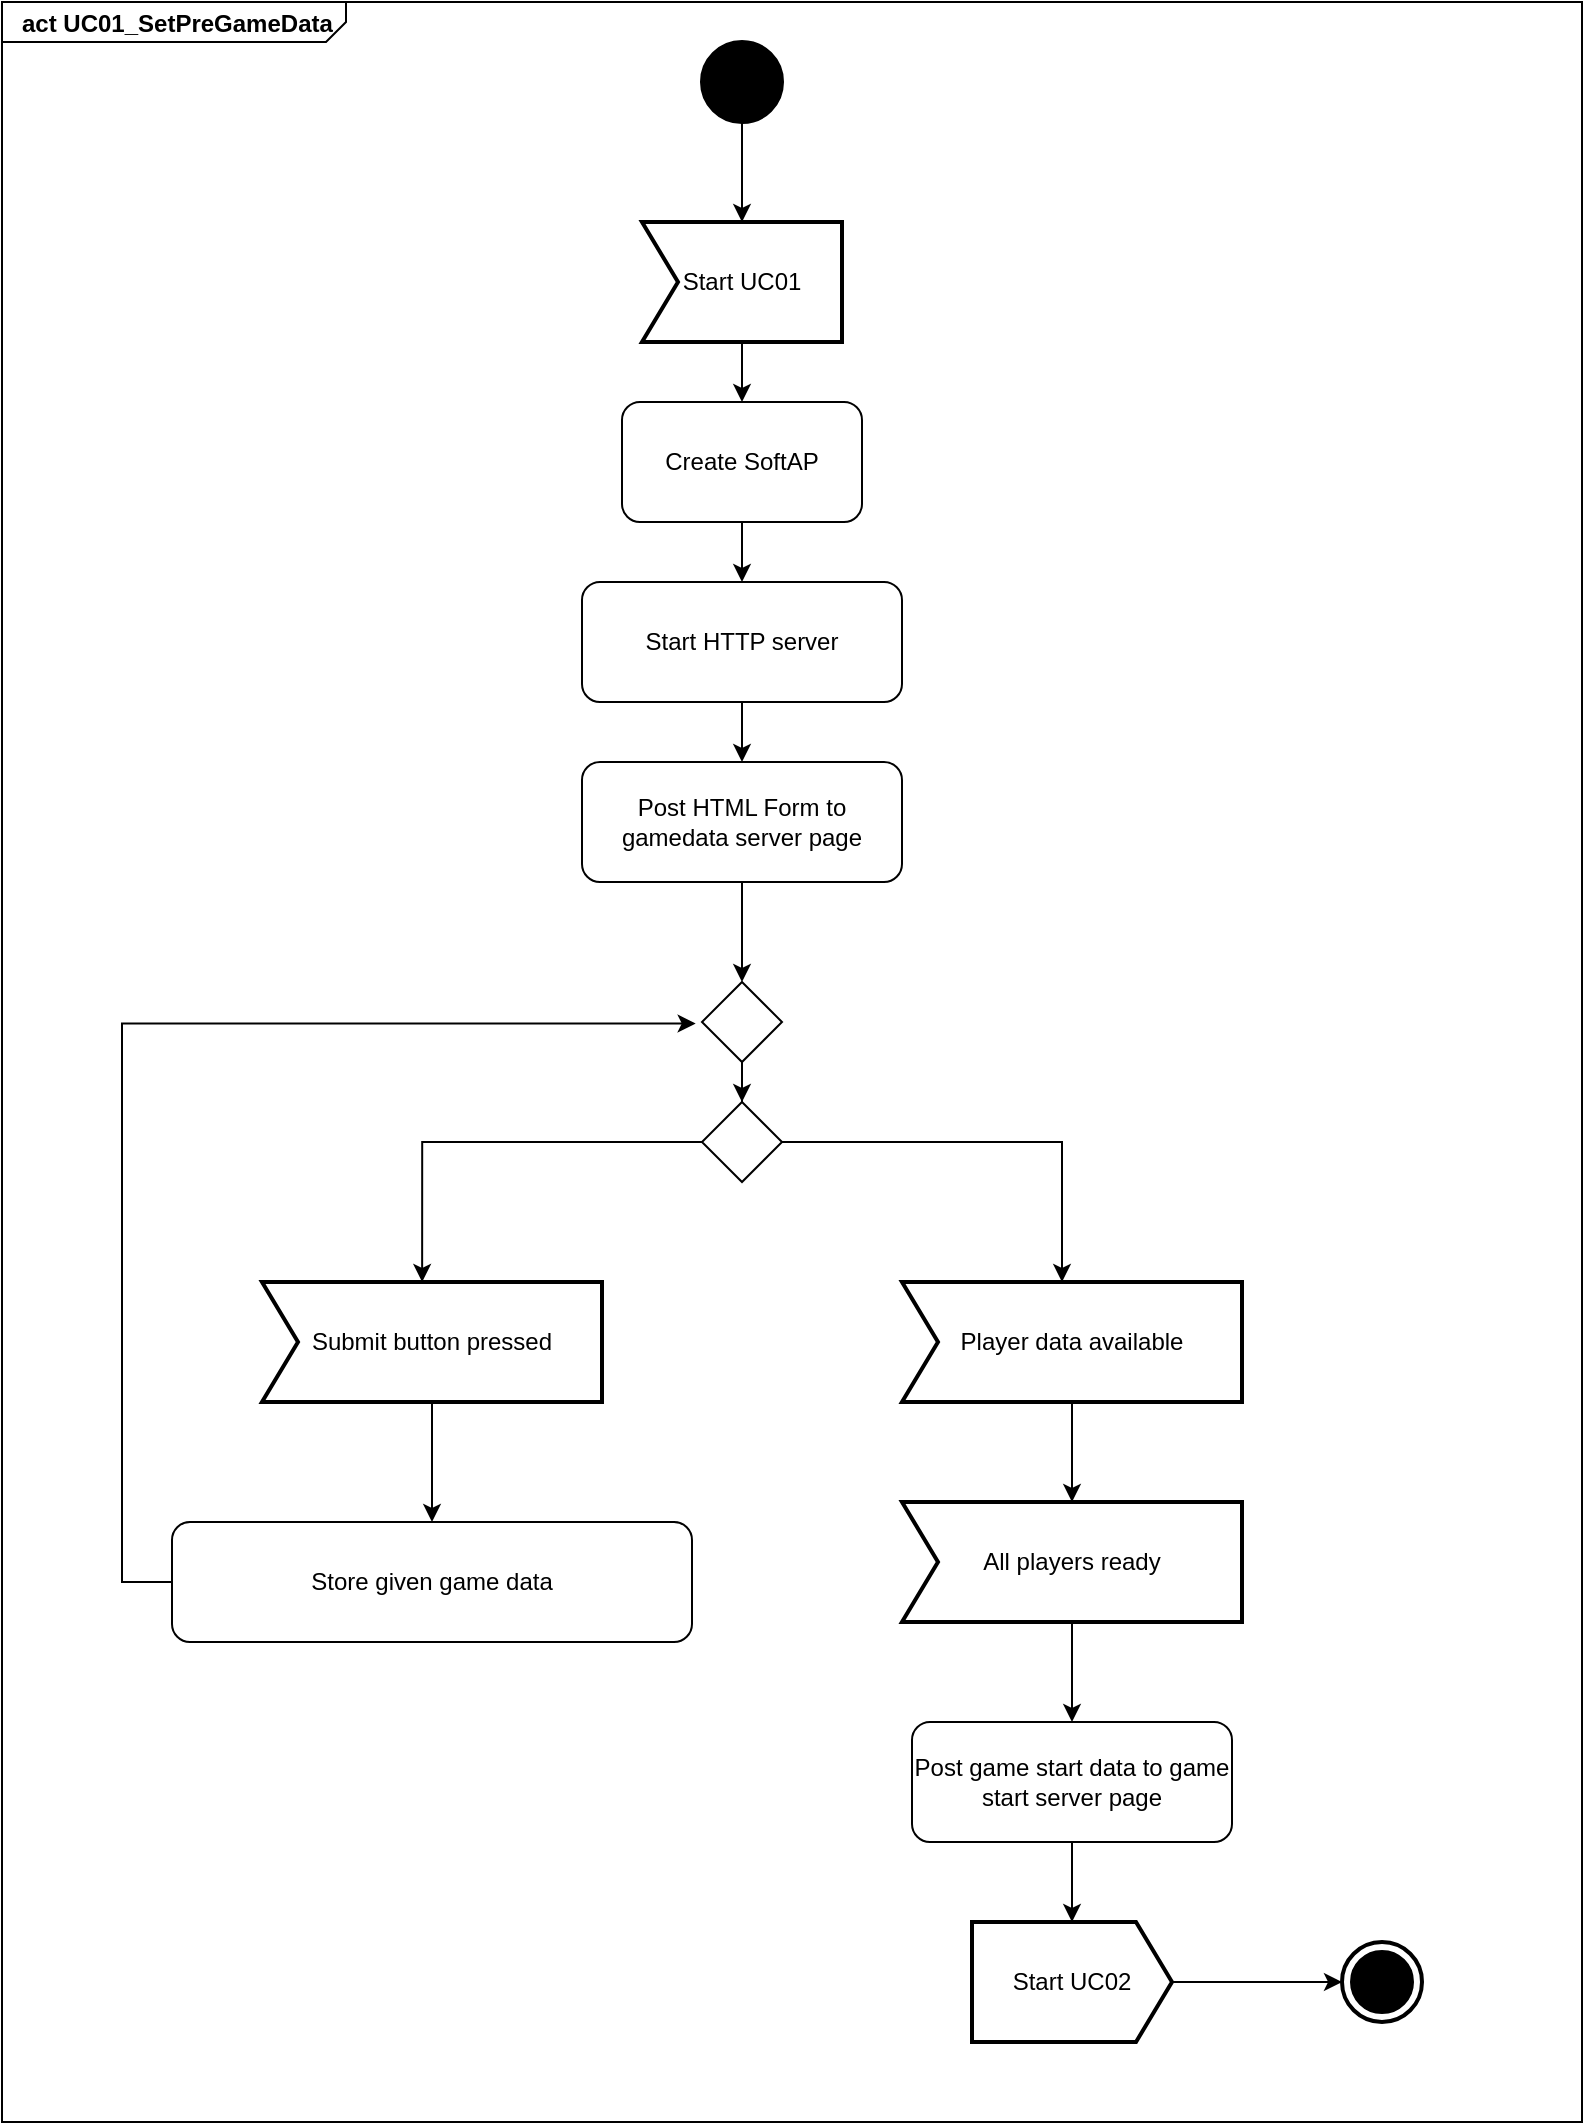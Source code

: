 <mxfile version="21.6.8" type="device">
  <diagram name="Page-1" id="tNFKdMyMKL69VixrteH1">
    <mxGraphModel dx="792" dy="1228" grid="1" gridSize="10" guides="1" tooltips="1" connect="1" arrows="1" fold="1" page="1" pageScale="1" pageWidth="827" pageHeight="1169" math="0" shadow="0">
      <root>
        <mxCell id="0" />
        <mxCell id="1" parent="0" />
        <mxCell id="yOw9Vicc4QWqPHd1ReBU-1" value="&lt;p style=&quot;margin:0px;margin-top:4px;margin-left:10px;text-align:left;&quot;&gt;&lt;b&gt;act UC01_SetPreGameData&lt;/b&gt;&lt;/p&gt;&lt;p style=&quot;margin:0px;margin-top:4px;margin-left:10px;text-align:left;&quot;&gt;&lt;b&gt;&lt;br&gt;&lt;/b&gt;&lt;/p&gt;" style="html=1;shape=mxgraph.sysml.package;html=1;overflow=fill;whiteSpace=wrap;labelX=172;" parent="1" vertex="1">
          <mxGeometry width="790" height="1060" as="geometry" />
        </mxCell>
        <mxCell id="yOw9Vicc4QWqPHd1ReBU-6" style="edgeStyle=orthogonalEdgeStyle;rounded=0;orthogonalLoop=1;jettySize=auto;html=1;entryX=0.5;entryY=0;entryDx=0;entryDy=0;entryPerimeter=0;" parent="1" source="yOw9Vicc4QWqPHd1ReBU-2" target="60CE7GuSHBQ50yg11hoa-2" edge="1">
          <mxGeometry relative="1" as="geometry">
            <mxPoint x="371" y="120" as="targetPoint" />
          </mxGeometry>
        </mxCell>
        <mxCell id="yOw9Vicc4QWqPHd1ReBU-2" value="" style="shape=ellipse;html=1;fillColor=strokeColor;strokeWidth=2;verticalLabelPosition=bottom;verticalAlignment=top;perimeter=ellipsePerimeter;" parent="1" vertex="1">
          <mxGeometry x="350" y="20" width="40" height="40" as="geometry" />
        </mxCell>
        <mxCell id="yOw9Vicc4QWqPHd1ReBU-8" value="" style="edgeStyle=orthogonalEdgeStyle;rounded=0;orthogonalLoop=1;jettySize=auto;html=1;exitX=0.5;exitY=1;exitDx=0;exitDy=0;exitPerimeter=0;" parent="1" source="60CE7GuSHBQ50yg11hoa-2" target="yOw9Vicc4QWqPHd1ReBU-7" edge="1">
          <mxGeometry relative="1" as="geometry">
            <mxPoint x="371" y="200" as="sourcePoint" />
          </mxGeometry>
        </mxCell>
        <mxCell id="yOw9Vicc4QWqPHd1ReBU-10" value="" style="edgeStyle=orthogonalEdgeStyle;rounded=0;orthogonalLoop=1;jettySize=auto;html=1;" parent="1" source="yOw9Vicc4QWqPHd1ReBU-7" target="yOw9Vicc4QWqPHd1ReBU-9" edge="1">
          <mxGeometry relative="1" as="geometry" />
        </mxCell>
        <mxCell id="yOw9Vicc4QWqPHd1ReBU-7" value="Create SoftAP" style="whiteSpace=wrap;html=1;rounded=1;" parent="1" vertex="1">
          <mxGeometry x="310" y="200" width="120" height="60" as="geometry" />
        </mxCell>
        <mxCell id="60CE7GuSHBQ50yg11hoa-4" value="" style="edgeStyle=orthogonalEdgeStyle;rounded=0;orthogonalLoop=1;jettySize=auto;html=1;" parent="1" source="yOw9Vicc4QWqPHd1ReBU-9" target="yOw9Vicc4QWqPHd1ReBU-12" edge="1">
          <mxGeometry relative="1" as="geometry" />
        </mxCell>
        <mxCell id="yOw9Vicc4QWqPHd1ReBU-9" value="Start HTTP server" style="whiteSpace=wrap;html=1;rounded=1;" parent="1" vertex="1">
          <mxGeometry x="290" y="290" width="160" height="60" as="geometry" />
        </mxCell>
        <mxCell id="60CE7GuSHBQ50yg11hoa-14" style="edgeStyle=orthogonalEdgeStyle;rounded=0;orthogonalLoop=1;jettySize=auto;html=1;entryX=0.5;entryY=0;entryDx=0;entryDy=0;" parent="1" source="yOw9Vicc4QWqPHd1ReBU-12" target="60CE7GuSHBQ50yg11hoa-13" edge="1">
          <mxGeometry relative="1" as="geometry" />
        </mxCell>
        <mxCell id="yOw9Vicc4QWqPHd1ReBU-12" value="Post HTML Form to gamedata server page" style="whiteSpace=wrap;html=1;rounded=1;" parent="1" vertex="1">
          <mxGeometry x="290" y="380" width="160" height="60" as="geometry" />
        </mxCell>
        <mxCell id="yOw9Vicc4QWqPHd1ReBU-16" value="" style="html=1;shape=mxgraph.sysml.actFinal;strokeWidth=2;verticalLabelPosition=bottom;verticalAlignment=top;" parent="1" vertex="1">
          <mxGeometry x="670" y="970" width="40" height="40" as="geometry" />
        </mxCell>
        <mxCell id="60CE7GuSHBQ50yg11hoa-2" value="Start UC01" style="html=1;shape=mxgraph.sysml.accEvent;strokeWidth=2;whiteSpace=wrap;align=center;" parent="1" vertex="1">
          <mxGeometry x="320" y="110" width="100" height="60" as="geometry" />
        </mxCell>
        <mxCell id="60CE7GuSHBQ50yg11hoa-19" style="edgeStyle=orthogonalEdgeStyle;rounded=0;orthogonalLoop=1;jettySize=auto;html=1;entryX=0.5;entryY=0;entryDx=0;entryDy=0;" parent="1" source="60CE7GuSHBQ50yg11hoa-7" target="60CE7GuSHBQ50yg11hoa-10" edge="1">
          <mxGeometry relative="1" as="geometry" />
        </mxCell>
        <mxCell id="60CE7GuSHBQ50yg11hoa-7" value="Submit button pressed" style="html=1;shape=mxgraph.sysml.accEvent;strokeWidth=2;whiteSpace=wrap;align=center;" parent="1" vertex="1">
          <mxGeometry x="130" y="640" width="170" height="60" as="geometry" />
        </mxCell>
        <mxCell id="60CE7GuSHBQ50yg11hoa-15" style="edgeStyle=orthogonalEdgeStyle;rounded=0;orthogonalLoop=1;jettySize=auto;html=1;entryX=-0.079;entryY=0.519;entryDx=0;entryDy=0;entryPerimeter=0;" parent="1" source="60CE7GuSHBQ50yg11hoa-10" target="60CE7GuSHBQ50yg11hoa-13" edge="1">
          <mxGeometry relative="1" as="geometry">
            <mxPoint x="320" y="510" as="targetPoint" />
            <Array as="points">
              <mxPoint x="60" y="790" />
              <mxPoint x="60" y="511" />
            </Array>
          </mxGeometry>
        </mxCell>
        <mxCell id="60CE7GuSHBQ50yg11hoa-10" value="Store given game data" style="whiteSpace=wrap;html=1;rounded=1;" parent="1" vertex="1">
          <mxGeometry x="85" y="760" width="260" height="60" as="geometry" />
        </mxCell>
        <mxCell id="60CE7GuSHBQ50yg11hoa-22" style="edgeStyle=orthogonalEdgeStyle;rounded=0;orthogonalLoop=1;jettySize=auto;html=1;entryX=0.5;entryY=0;entryDx=0;entryDy=0;entryPerimeter=0;" parent="1" source="60CE7GuSHBQ50yg11hoa-12" target="60CE7GuSHBQ50yg11hoa-21" edge="1">
          <mxGeometry relative="1" as="geometry" />
        </mxCell>
        <mxCell id="60CE7GuSHBQ50yg11hoa-12" value="Player data available" style="html=1;shape=mxgraph.sysml.accEvent;strokeWidth=2;whiteSpace=wrap;align=center;" parent="1" vertex="1">
          <mxGeometry x="450" y="640" width="170" height="60" as="geometry" />
        </mxCell>
        <mxCell id="60CE7GuSHBQ50yg11hoa-17" style="edgeStyle=orthogonalEdgeStyle;rounded=0;orthogonalLoop=1;jettySize=auto;html=1;entryX=0.5;entryY=0;entryDx=0;entryDy=0;" parent="1" source="60CE7GuSHBQ50yg11hoa-13" target="60CE7GuSHBQ50yg11hoa-16" edge="1">
          <mxGeometry relative="1" as="geometry" />
        </mxCell>
        <mxCell id="60CE7GuSHBQ50yg11hoa-13" value="" style="rhombus;whiteSpace=wrap;html=1;" parent="1" vertex="1">
          <mxGeometry x="350" y="490" width="40" height="40" as="geometry" />
        </mxCell>
        <mxCell id="60CE7GuSHBQ50yg11hoa-18" style="edgeStyle=orthogonalEdgeStyle;rounded=0;orthogonalLoop=1;jettySize=auto;html=1;exitX=0;exitY=0.5;exitDx=0;exitDy=0;entryX=0.471;entryY=0;entryDx=0;entryDy=0;entryPerimeter=0;" parent="1" source="60CE7GuSHBQ50yg11hoa-16" target="60CE7GuSHBQ50yg11hoa-7" edge="1">
          <mxGeometry relative="1" as="geometry">
            <mxPoint x="320" y="570" as="sourcePoint" />
            <mxPoint x="220" y="630" as="targetPoint" />
            <Array as="points">
              <mxPoint x="210" y="570" />
            </Array>
          </mxGeometry>
        </mxCell>
        <mxCell id="60CE7GuSHBQ50yg11hoa-20" style="edgeStyle=orthogonalEdgeStyle;rounded=0;orthogonalLoop=1;jettySize=auto;html=1;" parent="1" source="60CE7GuSHBQ50yg11hoa-16" target="60CE7GuSHBQ50yg11hoa-12" edge="1">
          <mxGeometry relative="1" as="geometry">
            <Array as="points">
              <mxPoint x="530" y="570" />
            </Array>
          </mxGeometry>
        </mxCell>
        <mxCell id="60CE7GuSHBQ50yg11hoa-16" value="" style="rhombus;whiteSpace=wrap;html=1;" parent="1" vertex="1">
          <mxGeometry x="350" y="550" width="40" height="40" as="geometry" />
        </mxCell>
        <mxCell id="60CE7GuSHBQ50yg11hoa-24" value="" style="edgeStyle=orthogonalEdgeStyle;rounded=0;orthogonalLoop=1;jettySize=auto;html=1;" parent="1" source="60CE7GuSHBQ50yg11hoa-21" target="60CE7GuSHBQ50yg11hoa-23" edge="1">
          <mxGeometry relative="1" as="geometry" />
        </mxCell>
        <mxCell id="60CE7GuSHBQ50yg11hoa-21" value="All players ready" style="html=1;shape=mxgraph.sysml.accEvent;strokeWidth=2;whiteSpace=wrap;align=center;" parent="1" vertex="1">
          <mxGeometry x="450" y="750" width="170" height="60" as="geometry" />
        </mxCell>
        <mxCell id="60CE7GuSHBQ50yg11hoa-26" value="" style="edgeStyle=orthogonalEdgeStyle;rounded=0;orthogonalLoop=1;jettySize=auto;html=1;" parent="1" source="60CE7GuSHBQ50yg11hoa-23" target="60CE7GuSHBQ50yg11hoa-25" edge="1">
          <mxGeometry relative="1" as="geometry" />
        </mxCell>
        <mxCell id="60CE7GuSHBQ50yg11hoa-23" value="Post game start data to game start server page" style="whiteSpace=wrap;html=1;rounded=1;" parent="1" vertex="1">
          <mxGeometry x="455" y="860" width="160" height="60" as="geometry" />
        </mxCell>
        <mxCell id="60CE7GuSHBQ50yg11hoa-27" value="" style="edgeStyle=orthogonalEdgeStyle;rounded=0;orthogonalLoop=1;jettySize=auto;html=1;" parent="1" source="60CE7GuSHBQ50yg11hoa-25" target="yOw9Vicc4QWqPHd1ReBU-16" edge="1">
          <mxGeometry relative="1" as="geometry" />
        </mxCell>
        <mxCell id="60CE7GuSHBQ50yg11hoa-25" value="Start UC02" style="html=1;shape=mxgraph.sysml.sendSigAct;strokeWidth=2;whiteSpace=wrap;align=center;" parent="1" vertex="1">
          <mxGeometry x="485" y="960" width="100" height="60" as="geometry" />
        </mxCell>
      </root>
    </mxGraphModel>
  </diagram>
</mxfile>
